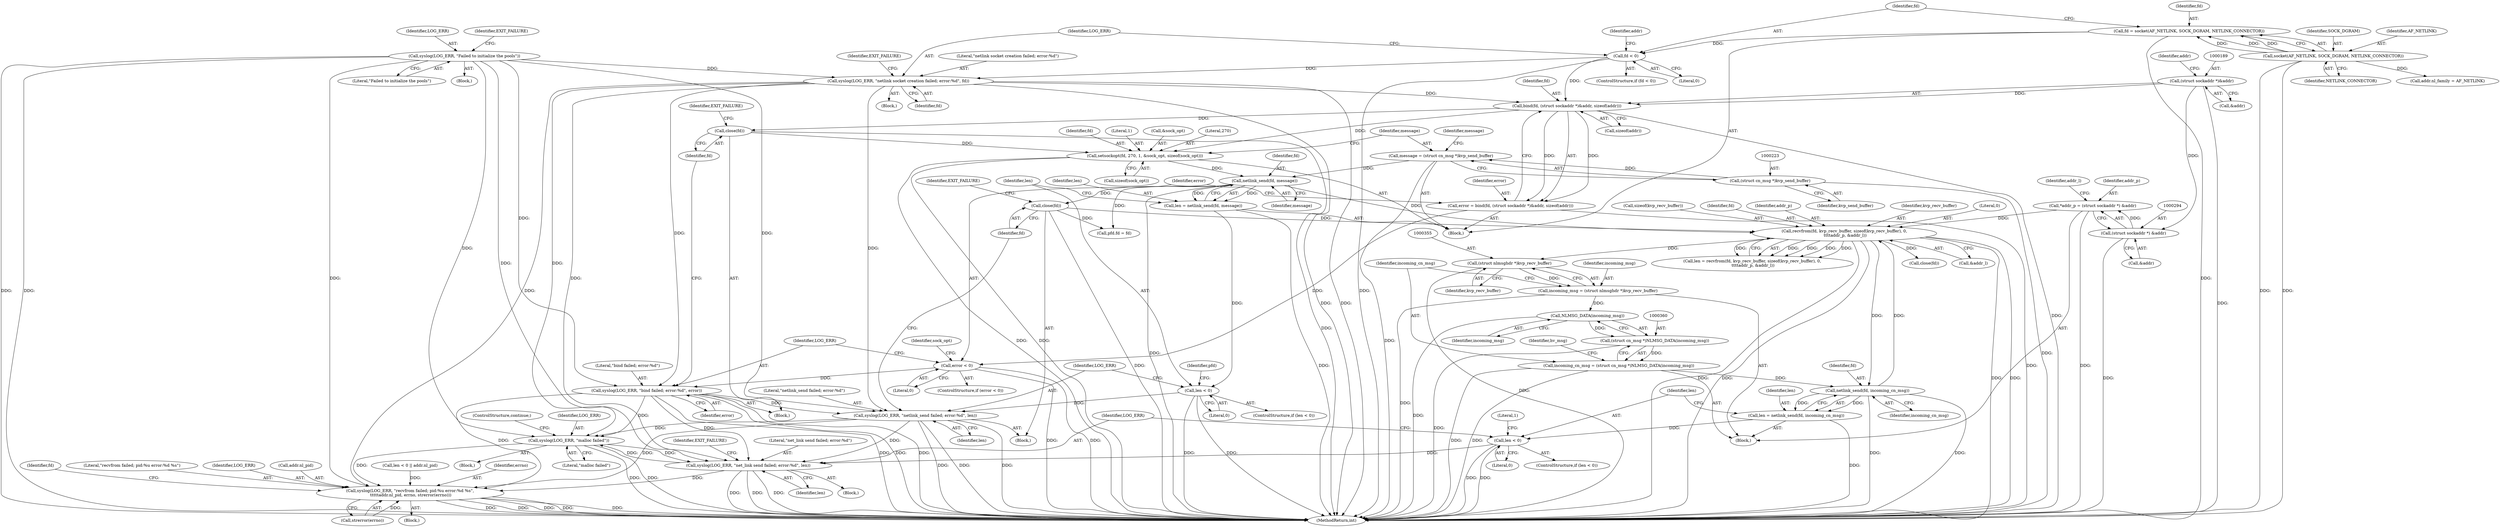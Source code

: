 digraph "0_linux_95a69adab9acfc3981c504737a2b6578e4d846ef@API" {
"1000429" [label="(Call,syslog(LOG_ERR, \"malloc failed\"))"];
"1000158" [label="(Call,syslog(LOG_ERR, \"netlink socket creation failed; error:%d\", fd))"];
"1000142" [label="(Call,syslog(LOG_ERR, \"Failed to initialize the pools\"))"];
"1000154" [label="(Call,fd < 0)"];
"1000147" [label="(Call,fd = socket(AF_NETLINK, SOCK_DGRAM, NETLINK_CONNECTOR))"];
"1000149" [label="(Call,socket(AF_NETLINK, SOCK_DGRAM, NETLINK_CONNECTOR))"];
"1000274" [label="(Call,syslog(LOG_ERR, \"netlink_send failed; error:%d\", len))"];
"1000199" [label="(Call,syslog(LOG_ERR, \"bind failed; error:%d\", error))"];
"1000195" [label="(Call,error < 0)"];
"1000184" [label="(Call,error = bind(fd, (struct sockaddr *)&addr, sizeof(addr)))"];
"1000186" [label="(Call,bind(fd, (struct sockaddr *)&addr, sizeof(addr)))"];
"1000188" [label="(Call,(struct sockaddr *)&addr)"];
"1000270" [label="(Call,len < 0)"];
"1000264" [label="(Call,len = netlink_send(fd, message))"];
"1000266" [label="(Call,netlink_send(fd, message))"];
"1000212" [label="(Call,setsockopt(fd, 270, 1, &sock_opt, sizeof(sock_opt)))"];
"1000203" [label="(Call,close(fd))"];
"1000220" [label="(Call,message = (struct cn_msg *)kvp_send_buffer)"];
"1000222" [label="(Call,(struct cn_msg *)kvp_send_buffer)"];
"1000862" [label="(Call,syslog(LOG_ERR, \"net_link send failed; error:%d\", len))"];
"1000429" [label="(Call,syslog(LOG_ERR, \"malloc failed\"))"];
"1000858" [label="(Call,len < 0)"];
"1000852" [label="(Call,len = netlink_send(fd, incoming_cn_msg))"];
"1000854" [label="(Call,netlink_send(fd, incoming_cn_msg))"];
"1000320" [label="(Call,recvfrom(fd, kvp_recv_buffer, sizeof(kvp_recv_buffer), 0,\n \t\t\t\taddr_p, &addr_l))"];
"1000278" [label="(Call,close(fd))"];
"1000291" [label="(Call,*addr_p = (struct sockaddr *) &addr)"];
"1000293" [label="(Call,(struct sockaddr *) &addr)"];
"1000357" [label="(Call,incoming_cn_msg = (struct cn_msg *)NLMSG_DATA(incoming_msg))"];
"1000359" [label="(Call,(struct cn_msg *)NLMSG_DATA(incoming_msg))"];
"1000361" [label="(Call,NLMSG_DATA(incoming_msg))"];
"1000352" [label="(Call,incoming_msg = (struct nlmsghdr *)kvp_recv_buffer)"];
"1000354" [label="(Call,(struct nlmsghdr *)kvp_recv_buffer)"];
"1000338" [label="(Call,syslog(LOG_ERR, \"recvfrom failed; pid:%u error:%d %s\",\n \t\t\t\t\taddr.nl_pid, errno, strerror(errno)))"];
"1000353" [label="(Identifier,incoming_msg)"];
"1000195" [label="(Call,error < 0)"];
"1000143" [label="(Identifier,LOG_ERR)"];
"1000202" [label="(Identifier,error)"];
"1000267" [label="(Identifier,fd)"];
"1000200" [label="(Identifier,LOG_ERR)"];
"1000164" [label="(Call,addr.nl_family = AF_NETLINK)"];
"1000278" [label="(Call,close(fd))"];
"1000222" [label="(Call,(struct cn_msg *)kvp_send_buffer)"];
"1000166" [label="(Identifier,addr)"];
"1000354" [label="(Call,(struct nlmsghdr *)kvp_recv_buffer)"];
"1000432" [label="(ControlStructure,continue;)"];
"1000187" [label="(Identifier,fd)"];
"1000281" [label="(Identifier,EXIT_FAILURE)"];
"1000214" [label="(Literal,270)"];
"1000868" [label="(MethodReturn,int)"];
"1000270" [label="(Call,len < 0)"];
"1000220" [label="(Call,message = (struct cn_msg *)kvp_send_buffer)"];
"1000265" [label="(Identifier,len)"];
"1000155" [label="(Identifier,fd)"];
"1000203" [label="(Call,close(fd))"];
"1000861" [label="(Block,)"];
"1000867" [label="(Identifier,EXIT_FAILURE)"];
"1000190" [label="(Call,&addr)"];
"1000322" [label="(Identifier,kvp_recv_buffer)"];
"1000279" [label="(Identifier,fd)"];
"1000339" [label="(Identifier,LOG_ERR)"];
"1000146" [label="(Identifier,EXIT_FAILURE)"];
"1000292" [label="(Identifier,addr_p)"];
"1000318" [label="(Call,len = recvfrom(fd, kvp_recv_buffer, sizeof(kvp_recv_buffer), 0,\n \t\t\t\taddr_p, &addr_l))"];
"1000268" [label="(Identifier,message)"];
"1000864" [label="(Literal,\"net_link send failed; error:%d\")"];
"1000341" [label="(Call,addr.nl_pid)"];
"1000852" [label="(Call,len = netlink_send(fd, incoming_cn_msg))"];
"1000198" [label="(Block,)"];
"1000160" [label="(Literal,\"netlink socket creation failed; error:%d\")"];
"1000186" [label="(Call,bind(fd, (struct sockaddr *)&addr, sizeof(addr)))"];
"1000197" [label="(Literal,0)"];
"1000337" [label="(Block,)"];
"1000152" [label="(Identifier,NETLINK_CONNECTOR)"];
"1000325" [label="(Literal,0)"];
"1000272" [label="(Literal,0)"];
"1000228" [label="(Identifier,message)"];
"1000224" [label="(Identifier,kvp_send_buffer)"];
"1000156" [label="(Literal,0)"];
"1000212" [label="(Call,setsockopt(fd, 270, 1, &sock_opt, sizeof(sock_opt)))"];
"1000144" [label="(Literal,\"Failed to initialize the pools\")"];
"1000192" [label="(Call,sizeof(addr))"];
"1000218" [label="(Call,sizeof(sock_opt))"];
"1000330" [label="(Call,len < 0 || addr.nl_pid)"];
"1000194" [label="(ControlStructure,if (error < 0))"];
"1000430" [label="(Identifier,LOG_ERR)"];
"1000215" [label="(Literal,1)"];
"1000289" [label="(Block,)"];
"1000159" [label="(Identifier,LOG_ERR)"];
"1000345" [label="(Call,strerror(errno))"];
"1000344" [label="(Identifier,errno)"];
"1000295" [label="(Call,&addr)"];
"1000347" [label="(Call,close(fd))"];
"1000151" [label="(Identifier,SOCK_DGRAM)"];
"1000288" [label="(Literal,1)"];
"1000320" [label="(Call,recvfrom(fd, kvp_recv_buffer, sizeof(kvp_recv_buffer), 0,\n \t\t\t\taddr_p, &addr_l))"];
"1000274" [label="(Call,syslog(LOG_ERR, \"netlink_send failed; error:%d\", len))"];
"1000277" [label="(Identifier,len)"];
"1000157" [label="(Block,)"];
"1000856" [label="(Identifier,incoming_cn_msg)"];
"1000150" [label="(Identifier,AF_NETLINK)"];
"1000276" [label="(Literal,\"netlink_send failed; error:%d\")"];
"1000429" [label="(Call,syslog(LOG_ERR, \"malloc failed\"))"];
"1000348" [label="(Identifier,fd)"];
"1000201" [label="(Literal,\"bind failed; error:%d\")"];
"1000204" [label="(Identifier,fd)"];
"1000196" [label="(Identifier,error)"];
"1000858" [label="(Call,len < 0)"];
"1000323" [label="(Call,sizeof(kvp_recv_buffer))"];
"1000327" [label="(Call,&addr_l)"];
"1000206" [label="(Identifier,EXIT_FAILURE)"];
"1000293" [label="(Call,(struct sockaddr *) &addr)"];
"1000141" [label="(Block,)"];
"1000359" [label="(Call,(struct cn_msg *)NLMSG_DATA(incoming_msg))"];
"1000188" [label="(Call,(struct sockaddr *)&addr)"];
"1000860" [label="(Literal,0)"];
"1000184" [label="(Call,error = bind(fd, (struct sockaddr *)&addr, sizeof(addr)))"];
"1000110" [label="(Block,)"];
"1000148" [label="(Identifier,fd)"];
"1000361" [label="(Call,NLMSG_DATA(incoming_msg))"];
"1000271" [label="(Identifier,len)"];
"1000364" [label="(Identifier,hv_msg)"];
"1000269" [label="(ControlStructure,if (len < 0))"];
"1000428" [label="(Block,)"];
"1000158" [label="(Call,syslog(LOG_ERR, \"netlink socket creation failed; error:%d\", fd))"];
"1000859" [label="(Identifier,len)"];
"1000321" [label="(Identifier,fd)"];
"1000199" [label="(Call,syslog(LOG_ERR, \"bind failed; error:%d\", error))"];
"1000862" [label="(Call,syslog(LOG_ERR, \"net_link send failed; error:%d\", len))"];
"1000326" [label="(Identifier,addr_p)"];
"1000357" [label="(Call,incoming_cn_msg = (struct cn_msg *)NLMSG_DATA(incoming_msg))"];
"1000284" [label="(Identifier,pfd)"];
"1000352" [label="(Call,incoming_msg = (struct nlmsghdr *)kvp_recv_buffer)"];
"1000161" [label="(Identifier,fd)"];
"1000863" [label="(Identifier,LOG_ERR)"];
"1000853" [label="(Identifier,len)"];
"1000216" [label="(Call,&sock_opt)"];
"1000865" [label="(Identifier,len)"];
"1000299" [label="(Identifier,addr_l)"];
"1000163" [label="(Identifier,EXIT_FAILURE)"];
"1000273" [label="(Block,)"];
"1000275" [label="(Identifier,LOG_ERR)"];
"1000266" [label="(Call,netlink_send(fd, message))"];
"1000291" [label="(Call,*addr_p = (struct sockaddr *) &addr)"];
"1000221" [label="(Identifier,message)"];
"1000142" [label="(Call,syslog(LOG_ERR, \"Failed to initialize the pools\"))"];
"1000153" [label="(ControlStructure,if (fd < 0))"];
"1000208" [label="(Identifier,sock_opt)"];
"1000340" [label="(Literal,\"recvfrom failed; pid:%u error:%d %s\")"];
"1000855" [label="(Identifier,fd)"];
"1000338" [label="(Call,syslog(LOG_ERR, \"recvfrom failed; pid:%u error:%d %s\",\n \t\t\t\t\taddr.nl_pid, errno, strerror(errno)))"];
"1000857" [label="(ControlStructure,if (len < 0))"];
"1000358" [label="(Identifier,incoming_cn_msg)"];
"1000362" [label="(Identifier,incoming_msg)"];
"1000213" [label="(Identifier,fd)"];
"1000282" [label="(Call,pfd.fd = fd)"];
"1000431" [label="(Literal,\"malloc failed\")"];
"1000185" [label="(Identifier,error)"];
"1000154" [label="(Call,fd < 0)"];
"1000264" [label="(Call,len = netlink_send(fd, message))"];
"1000854" [label="(Call,netlink_send(fd, incoming_cn_msg))"];
"1000149" [label="(Call,socket(AF_NETLINK, SOCK_DGRAM, NETLINK_CONNECTOR))"];
"1000193" [label="(Identifier,addr)"];
"1000356" [label="(Identifier,kvp_recv_buffer)"];
"1000147" [label="(Call,fd = socket(AF_NETLINK, SOCK_DGRAM, NETLINK_CONNECTOR))"];
"1000429" -> "1000428"  [label="AST: "];
"1000429" -> "1000431"  [label="CFG: "];
"1000430" -> "1000429"  [label="AST: "];
"1000431" -> "1000429"  [label="AST: "];
"1000432" -> "1000429"  [label="CFG: "];
"1000429" -> "1000868"  [label="DDG: "];
"1000429" -> "1000868"  [label="DDG: "];
"1000429" -> "1000338"  [label="DDG: "];
"1000158" -> "1000429"  [label="DDG: "];
"1000274" -> "1000429"  [label="DDG: "];
"1000199" -> "1000429"  [label="DDG: "];
"1000862" -> "1000429"  [label="DDG: "];
"1000142" -> "1000429"  [label="DDG: "];
"1000429" -> "1000862"  [label="DDG: "];
"1000158" -> "1000157"  [label="AST: "];
"1000158" -> "1000161"  [label="CFG: "];
"1000159" -> "1000158"  [label="AST: "];
"1000160" -> "1000158"  [label="AST: "];
"1000161" -> "1000158"  [label="AST: "];
"1000163" -> "1000158"  [label="CFG: "];
"1000158" -> "1000868"  [label="DDG: "];
"1000158" -> "1000868"  [label="DDG: "];
"1000142" -> "1000158"  [label="DDG: "];
"1000154" -> "1000158"  [label="DDG: "];
"1000158" -> "1000186"  [label="DDG: "];
"1000158" -> "1000199"  [label="DDG: "];
"1000158" -> "1000274"  [label="DDG: "];
"1000158" -> "1000338"  [label="DDG: "];
"1000158" -> "1000862"  [label="DDG: "];
"1000142" -> "1000141"  [label="AST: "];
"1000142" -> "1000144"  [label="CFG: "];
"1000143" -> "1000142"  [label="AST: "];
"1000144" -> "1000142"  [label="AST: "];
"1000146" -> "1000142"  [label="CFG: "];
"1000142" -> "1000868"  [label="DDG: "];
"1000142" -> "1000868"  [label="DDG: "];
"1000142" -> "1000199"  [label="DDG: "];
"1000142" -> "1000274"  [label="DDG: "];
"1000142" -> "1000338"  [label="DDG: "];
"1000142" -> "1000862"  [label="DDG: "];
"1000154" -> "1000153"  [label="AST: "];
"1000154" -> "1000156"  [label="CFG: "];
"1000155" -> "1000154"  [label="AST: "];
"1000156" -> "1000154"  [label="AST: "];
"1000159" -> "1000154"  [label="CFG: "];
"1000166" -> "1000154"  [label="CFG: "];
"1000154" -> "1000868"  [label="DDG: "];
"1000147" -> "1000154"  [label="DDG: "];
"1000154" -> "1000186"  [label="DDG: "];
"1000147" -> "1000110"  [label="AST: "];
"1000147" -> "1000149"  [label="CFG: "];
"1000148" -> "1000147"  [label="AST: "];
"1000149" -> "1000147"  [label="AST: "];
"1000155" -> "1000147"  [label="CFG: "];
"1000147" -> "1000868"  [label="DDG: "];
"1000149" -> "1000147"  [label="DDG: "];
"1000149" -> "1000147"  [label="DDG: "];
"1000149" -> "1000147"  [label="DDG: "];
"1000149" -> "1000152"  [label="CFG: "];
"1000150" -> "1000149"  [label="AST: "];
"1000151" -> "1000149"  [label="AST: "];
"1000152" -> "1000149"  [label="AST: "];
"1000149" -> "1000868"  [label="DDG: "];
"1000149" -> "1000868"  [label="DDG: "];
"1000149" -> "1000164"  [label="DDG: "];
"1000274" -> "1000273"  [label="AST: "];
"1000274" -> "1000277"  [label="CFG: "];
"1000275" -> "1000274"  [label="AST: "];
"1000276" -> "1000274"  [label="AST: "];
"1000277" -> "1000274"  [label="AST: "];
"1000279" -> "1000274"  [label="CFG: "];
"1000274" -> "1000868"  [label="DDG: "];
"1000274" -> "1000868"  [label="DDG: "];
"1000274" -> "1000868"  [label="DDG: "];
"1000199" -> "1000274"  [label="DDG: "];
"1000270" -> "1000274"  [label="DDG: "];
"1000274" -> "1000338"  [label="DDG: "];
"1000274" -> "1000862"  [label="DDG: "];
"1000199" -> "1000198"  [label="AST: "];
"1000199" -> "1000202"  [label="CFG: "];
"1000200" -> "1000199"  [label="AST: "];
"1000201" -> "1000199"  [label="AST: "];
"1000202" -> "1000199"  [label="AST: "];
"1000204" -> "1000199"  [label="CFG: "];
"1000199" -> "1000868"  [label="DDG: "];
"1000199" -> "1000868"  [label="DDG: "];
"1000199" -> "1000868"  [label="DDG: "];
"1000195" -> "1000199"  [label="DDG: "];
"1000199" -> "1000338"  [label="DDG: "];
"1000199" -> "1000862"  [label="DDG: "];
"1000195" -> "1000194"  [label="AST: "];
"1000195" -> "1000197"  [label="CFG: "];
"1000196" -> "1000195"  [label="AST: "];
"1000197" -> "1000195"  [label="AST: "];
"1000200" -> "1000195"  [label="CFG: "];
"1000208" -> "1000195"  [label="CFG: "];
"1000195" -> "1000868"  [label="DDG: "];
"1000195" -> "1000868"  [label="DDG: "];
"1000184" -> "1000195"  [label="DDG: "];
"1000184" -> "1000110"  [label="AST: "];
"1000184" -> "1000186"  [label="CFG: "];
"1000185" -> "1000184"  [label="AST: "];
"1000186" -> "1000184"  [label="AST: "];
"1000196" -> "1000184"  [label="CFG: "];
"1000184" -> "1000868"  [label="DDG: "];
"1000186" -> "1000184"  [label="DDG: "];
"1000186" -> "1000184"  [label="DDG: "];
"1000186" -> "1000192"  [label="CFG: "];
"1000187" -> "1000186"  [label="AST: "];
"1000188" -> "1000186"  [label="AST: "];
"1000192" -> "1000186"  [label="AST: "];
"1000186" -> "1000868"  [label="DDG: "];
"1000188" -> "1000186"  [label="DDG: "];
"1000186" -> "1000203"  [label="DDG: "];
"1000186" -> "1000212"  [label="DDG: "];
"1000188" -> "1000190"  [label="CFG: "];
"1000189" -> "1000188"  [label="AST: "];
"1000190" -> "1000188"  [label="AST: "];
"1000193" -> "1000188"  [label="CFG: "];
"1000188" -> "1000868"  [label="DDG: "];
"1000188" -> "1000293"  [label="DDG: "];
"1000270" -> "1000269"  [label="AST: "];
"1000270" -> "1000272"  [label="CFG: "];
"1000271" -> "1000270"  [label="AST: "];
"1000272" -> "1000270"  [label="AST: "];
"1000275" -> "1000270"  [label="CFG: "];
"1000284" -> "1000270"  [label="CFG: "];
"1000270" -> "1000868"  [label="DDG: "];
"1000270" -> "1000868"  [label="DDG: "];
"1000264" -> "1000270"  [label="DDG: "];
"1000264" -> "1000110"  [label="AST: "];
"1000264" -> "1000266"  [label="CFG: "];
"1000265" -> "1000264"  [label="AST: "];
"1000266" -> "1000264"  [label="AST: "];
"1000271" -> "1000264"  [label="CFG: "];
"1000264" -> "1000868"  [label="DDG: "];
"1000266" -> "1000264"  [label="DDG: "];
"1000266" -> "1000264"  [label="DDG: "];
"1000266" -> "1000268"  [label="CFG: "];
"1000267" -> "1000266"  [label="AST: "];
"1000268" -> "1000266"  [label="AST: "];
"1000266" -> "1000868"  [label="DDG: "];
"1000212" -> "1000266"  [label="DDG: "];
"1000220" -> "1000266"  [label="DDG: "];
"1000266" -> "1000278"  [label="DDG: "];
"1000266" -> "1000282"  [label="DDG: "];
"1000266" -> "1000320"  [label="DDG: "];
"1000212" -> "1000110"  [label="AST: "];
"1000212" -> "1000218"  [label="CFG: "];
"1000213" -> "1000212"  [label="AST: "];
"1000214" -> "1000212"  [label="AST: "];
"1000215" -> "1000212"  [label="AST: "];
"1000216" -> "1000212"  [label="AST: "];
"1000218" -> "1000212"  [label="AST: "];
"1000221" -> "1000212"  [label="CFG: "];
"1000212" -> "1000868"  [label="DDG: "];
"1000212" -> "1000868"  [label="DDG: "];
"1000203" -> "1000212"  [label="DDG: "];
"1000203" -> "1000198"  [label="AST: "];
"1000203" -> "1000204"  [label="CFG: "];
"1000204" -> "1000203"  [label="AST: "];
"1000206" -> "1000203"  [label="CFG: "];
"1000203" -> "1000868"  [label="DDG: "];
"1000220" -> "1000110"  [label="AST: "];
"1000220" -> "1000222"  [label="CFG: "];
"1000221" -> "1000220"  [label="AST: "];
"1000222" -> "1000220"  [label="AST: "];
"1000228" -> "1000220"  [label="CFG: "];
"1000220" -> "1000868"  [label="DDG: "];
"1000222" -> "1000220"  [label="DDG: "];
"1000222" -> "1000224"  [label="CFG: "];
"1000223" -> "1000222"  [label="AST: "];
"1000224" -> "1000222"  [label="AST: "];
"1000222" -> "1000868"  [label="DDG: "];
"1000862" -> "1000861"  [label="AST: "];
"1000862" -> "1000865"  [label="CFG: "];
"1000863" -> "1000862"  [label="AST: "];
"1000864" -> "1000862"  [label="AST: "];
"1000865" -> "1000862"  [label="AST: "];
"1000867" -> "1000862"  [label="CFG: "];
"1000862" -> "1000868"  [label="DDG: "];
"1000862" -> "1000868"  [label="DDG: "];
"1000862" -> "1000868"  [label="DDG: "];
"1000862" -> "1000338"  [label="DDG: "];
"1000858" -> "1000862"  [label="DDG: "];
"1000858" -> "1000857"  [label="AST: "];
"1000858" -> "1000860"  [label="CFG: "];
"1000859" -> "1000858"  [label="AST: "];
"1000860" -> "1000858"  [label="AST: "];
"1000288" -> "1000858"  [label="CFG: "];
"1000863" -> "1000858"  [label="CFG: "];
"1000858" -> "1000868"  [label="DDG: "];
"1000858" -> "1000868"  [label="DDG: "];
"1000852" -> "1000858"  [label="DDG: "];
"1000852" -> "1000289"  [label="AST: "];
"1000852" -> "1000854"  [label="CFG: "];
"1000853" -> "1000852"  [label="AST: "];
"1000854" -> "1000852"  [label="AST: "];
"1000859" -> "1000852"  [label="CFG: "];
"1000852" -> "1000868"  [label="DDG: "];
"1000854" -> "1000852"  [label="DDG: "];
"1000854" -> "1000852"  [label="DDG: "];
"1000854" -> "1000856"  [label="CFG: "];
"1000855" -> "1000854"  [label="AST: "];
"1000856" -> "1000854"  [label="AST: "];
"1000854" -> "1000868"  [label="DDG: "];
"1000854" -> "1000868"  [label="DDG: "];
"1000854" -> "1000320"  [label="DDG: "];
"1000320" -> "1000854"  [label="DDG: "];
"1000357" -> "1000854"  [label="DDG: "];
"1000320" -> "1000318"  [label="AST: "];
"1000320" -> "1000327"  [label="CFG: "];
"1000321" -> "1000320"  [label="AST: "];
"1000322" -> "1000320"  [label="AST: "];
"1000323" -> "1000320"  [label="AST: "];
"1000325" -> "1000320"  [label="AST: "];
"1000326" -> "1000320"  [label="AST: "];
"1000327" -> "1000320"  [label="AST: "];
"1000318" -> "1000320"  [label="CFG: "];
"1000320" -> "1000868"  [label="DDG: "];
"1000320" -> "1000868"  [label="DDG: "];
"1000320" -> "1000868"  [label="DDG: "];
"1000320" -> "1000868"  [label="DDG: "];
"1000320" -> "1000318"  [label="DDG: "];
"1000320" -> "1000318"  [label="DDG: "];
"1000320" -> "1000318"  [label="DDG: "];
"1000320" -> "1000318"  [label="DDG: "];
"1000320" -> "1000318"  [label="DDG: "];
"1000278" -> "1000320"  [label="DDG: "];
"1000291" -> "1000320"  [label="DDG: "];
"1000320" -> "1000347"  [label="DDG: "];
"1000320" -> "1000354"  [label="DDG: "];
"1000278" -> "1000273"  [label="AST: "];
"1000278" -> "1000279"  [label="CFG: "];
"1000279" -> "1000278"  [label="AST: "];
"1000281" -> "1000278"  [label="CFG: "];
"1000278" -> "1000868"  [label="DDG: "];
"1000278" -> "1000282"  [label="DDG: "];
"1000291" -> "1000289"  [label="AST: "];
"1000291" -> "1000293"  [label="CFG: "];
"1000292" -> "1000291"  [label="AST: "];
"1000293" -> "1000291"  [label="AST: "];
"1000299" -> "1000291"  [label="CFG: "];
"1000291" -> "1000868"  [label="DDG: "];
"1000293" -> "1000291"  [label="DDG: "];
"1000293" -> "1000295"  [label="CFG: "];
"1000294" -> "1000293"  [label="AST: "];
"1000295" -> "1000293"  [label="AST: "];
"1000293" -> "1000868"  [label="DDG: "];
"1000357" -> "1000289"  [label="AST: "];
"1000357" -> "1000359"  [label="CFG: "];
"1000358" -> "1000357"  [label="AST: "];
"1000359" -> "1000357"  [label="AST: "];
"1000364" -> "1000357"  [label="CFG: "];
"1000357" -> "1000868"  [label="DDG: "];
"1000357" -> "1000868"  [label="DDG: "];
"1000359" -> "1000357"  [label="DDG: "];
"1000359" -> "1000361"  [label="CFG: "];
"1000360" -> "1000359"  [label="AST: "];
"1000361" -> "1000359"  [label="AST: "];
"1000359" -> "1000868"  [label="DDG: "];
"1000361" -> "1000359"  [label="DDG: "];
"1000361" -> "1000362"  [label="CFG: "];
"1000362" -> "1000361"  [label="AST: "];
"1000361" -> "1000868"  [label="DDG: "];
"1000352" -> "1000361"  [label="DDG: "];
"1000352" -> "1000289"  [label="AST: "];
"1000352" -> "1000354"  [label="CFG: "];
"1000353" -> "1000352"  [label="AST: "];
"1000354" -> "1000352"  [label="AST: "];
"1000358" -> "1000352"  [label="CFG: "];
"1000352" -> "1000868"  [label="DDG: "];
"1000354" -> "1000352"  [label="DDG: "];
"1000354" -> "1000356"  [label="CFG: "];
"1000355" -> "1000354"  [label="AST: "];
"1000356" -> "1000354"  [label="AST: "];
"1000354" -> "1000868"  [label="DDG: "];
"1000338" -> "1000337"  [label="AST: "];
"1000338" -> "1000345"  [label="CFG: "];
"1000339" -> "1000338"  [label="AST: "];
"1000340" -> "1000338"  [label="AST: "];
"1000341" -> "1000338"  [label="AST: "];
"1000344" -> "1000338"  [label="AST: "];
"1000345" -> "1000338"  [label="AST: "];
"1000348" -> "1000338"  [label="CFG: "];
"1000338" -> "1000868"  [label="DDG: "];
"1000338" -> "1000868"  [label="DDG: "];
"1000338" -> "1000868"  [label="DDG: "];
"1000338" -> "1000868"  [label="DDG: "];
"1000338" -> "1000868"  [label="DDG: "];
"1000330" -> "1000338"  [label="DDG: "];
"1000345" -> "1000338"  [label="DDG: "];
}

